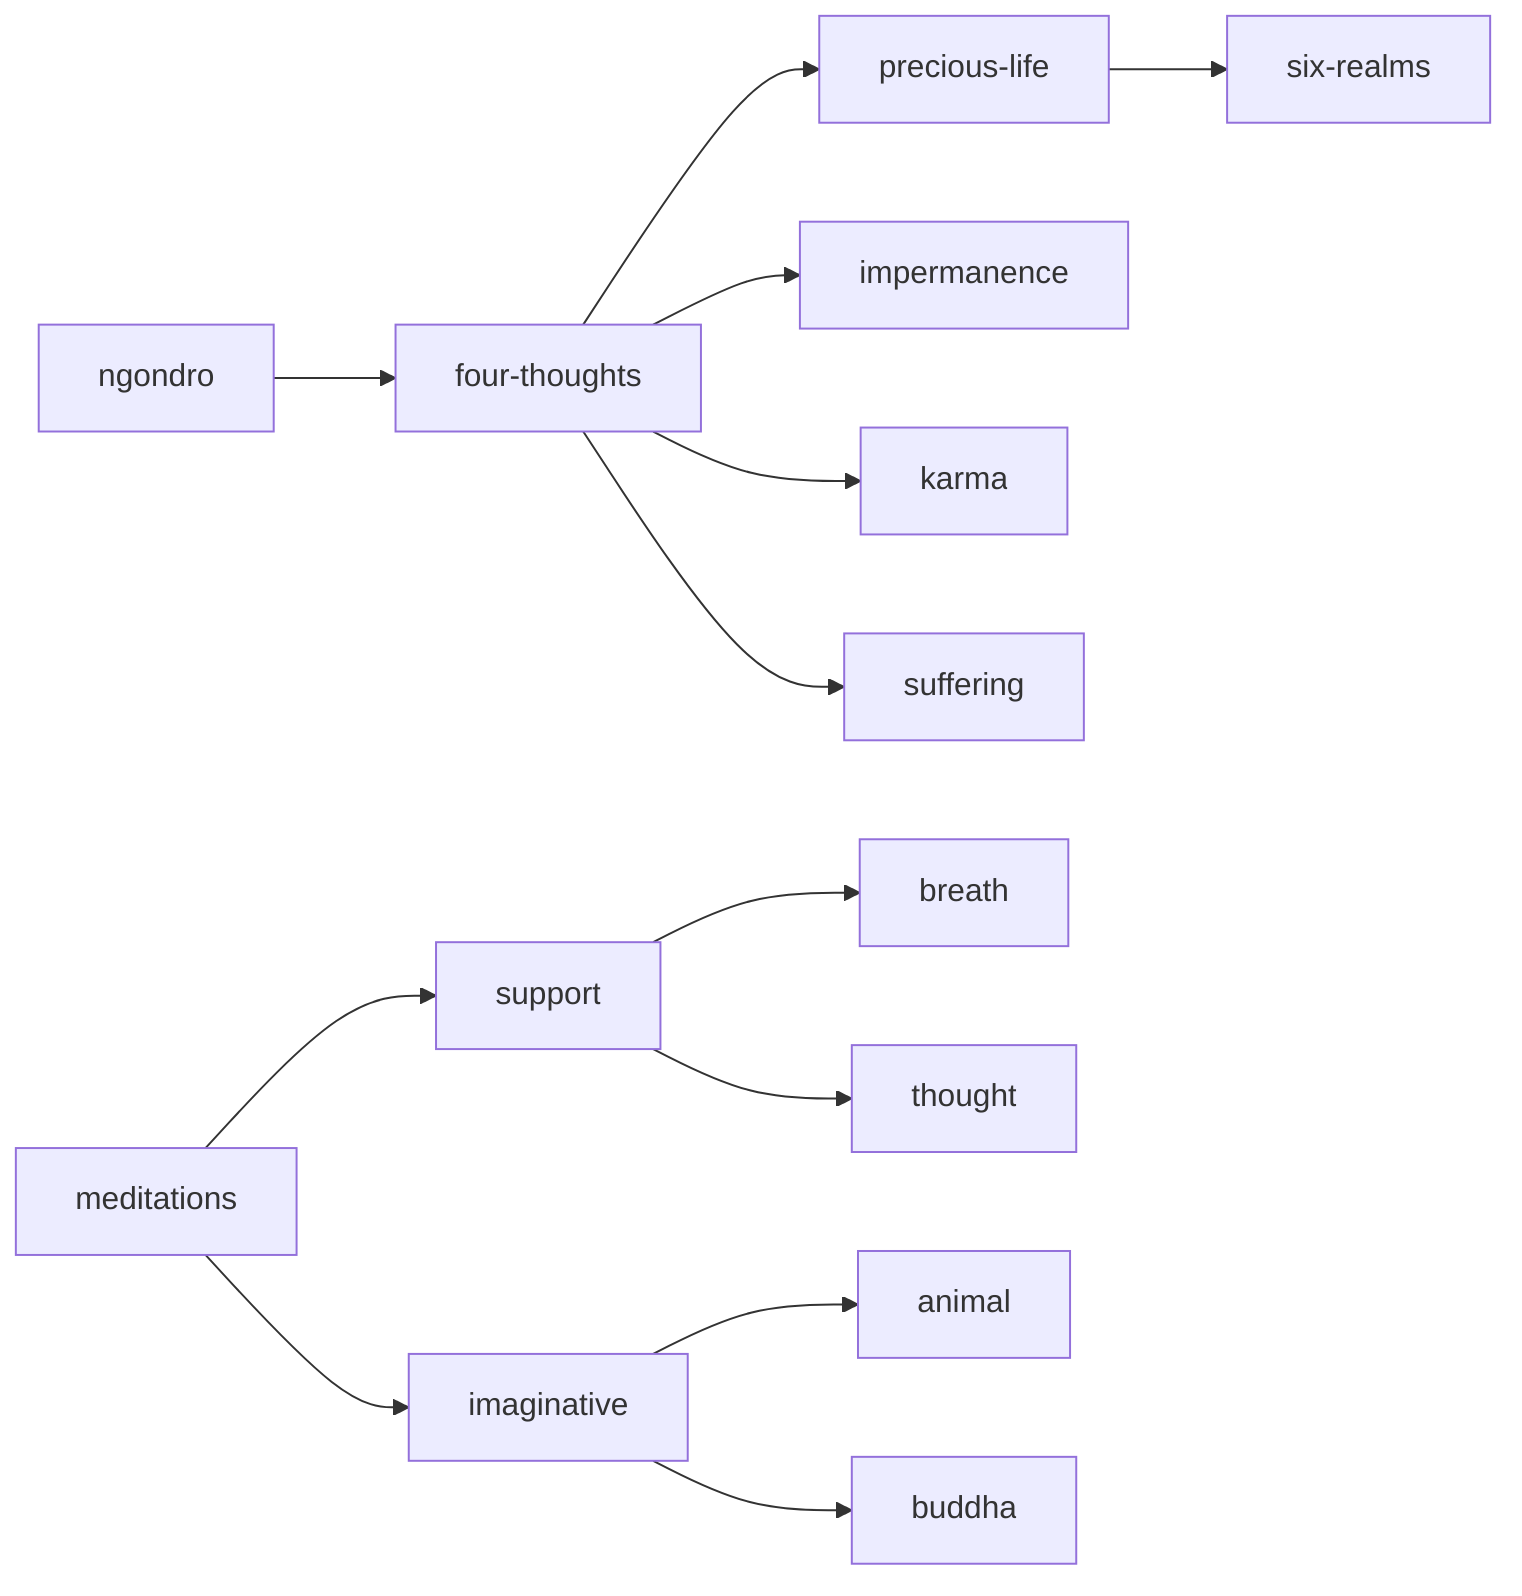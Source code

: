 graph LR
    ngondro-->four-thoughts
    four-thoughts-->precious-life
    precious-life-->six-realms
    four-thoughts-->impermanence
    four-thoughts-->karma
    four-thoughts-->suffering
    meditations-->support
    support-->breath
    support-->thought
    meditations-->imaginative
    imaginative-->animal
    imaginative-->buddha
